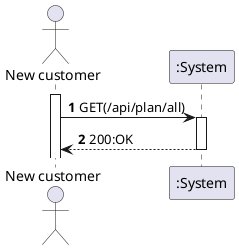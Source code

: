 @startuml
'https://plantuml.com/sequence-diagram

autoactivate on
autonumber

actor "New customer" as Person
participant ":System" as System

activate Person

Person -> System:  GET(/api/plan/all)
System --> Person: 200:OK

@enduml